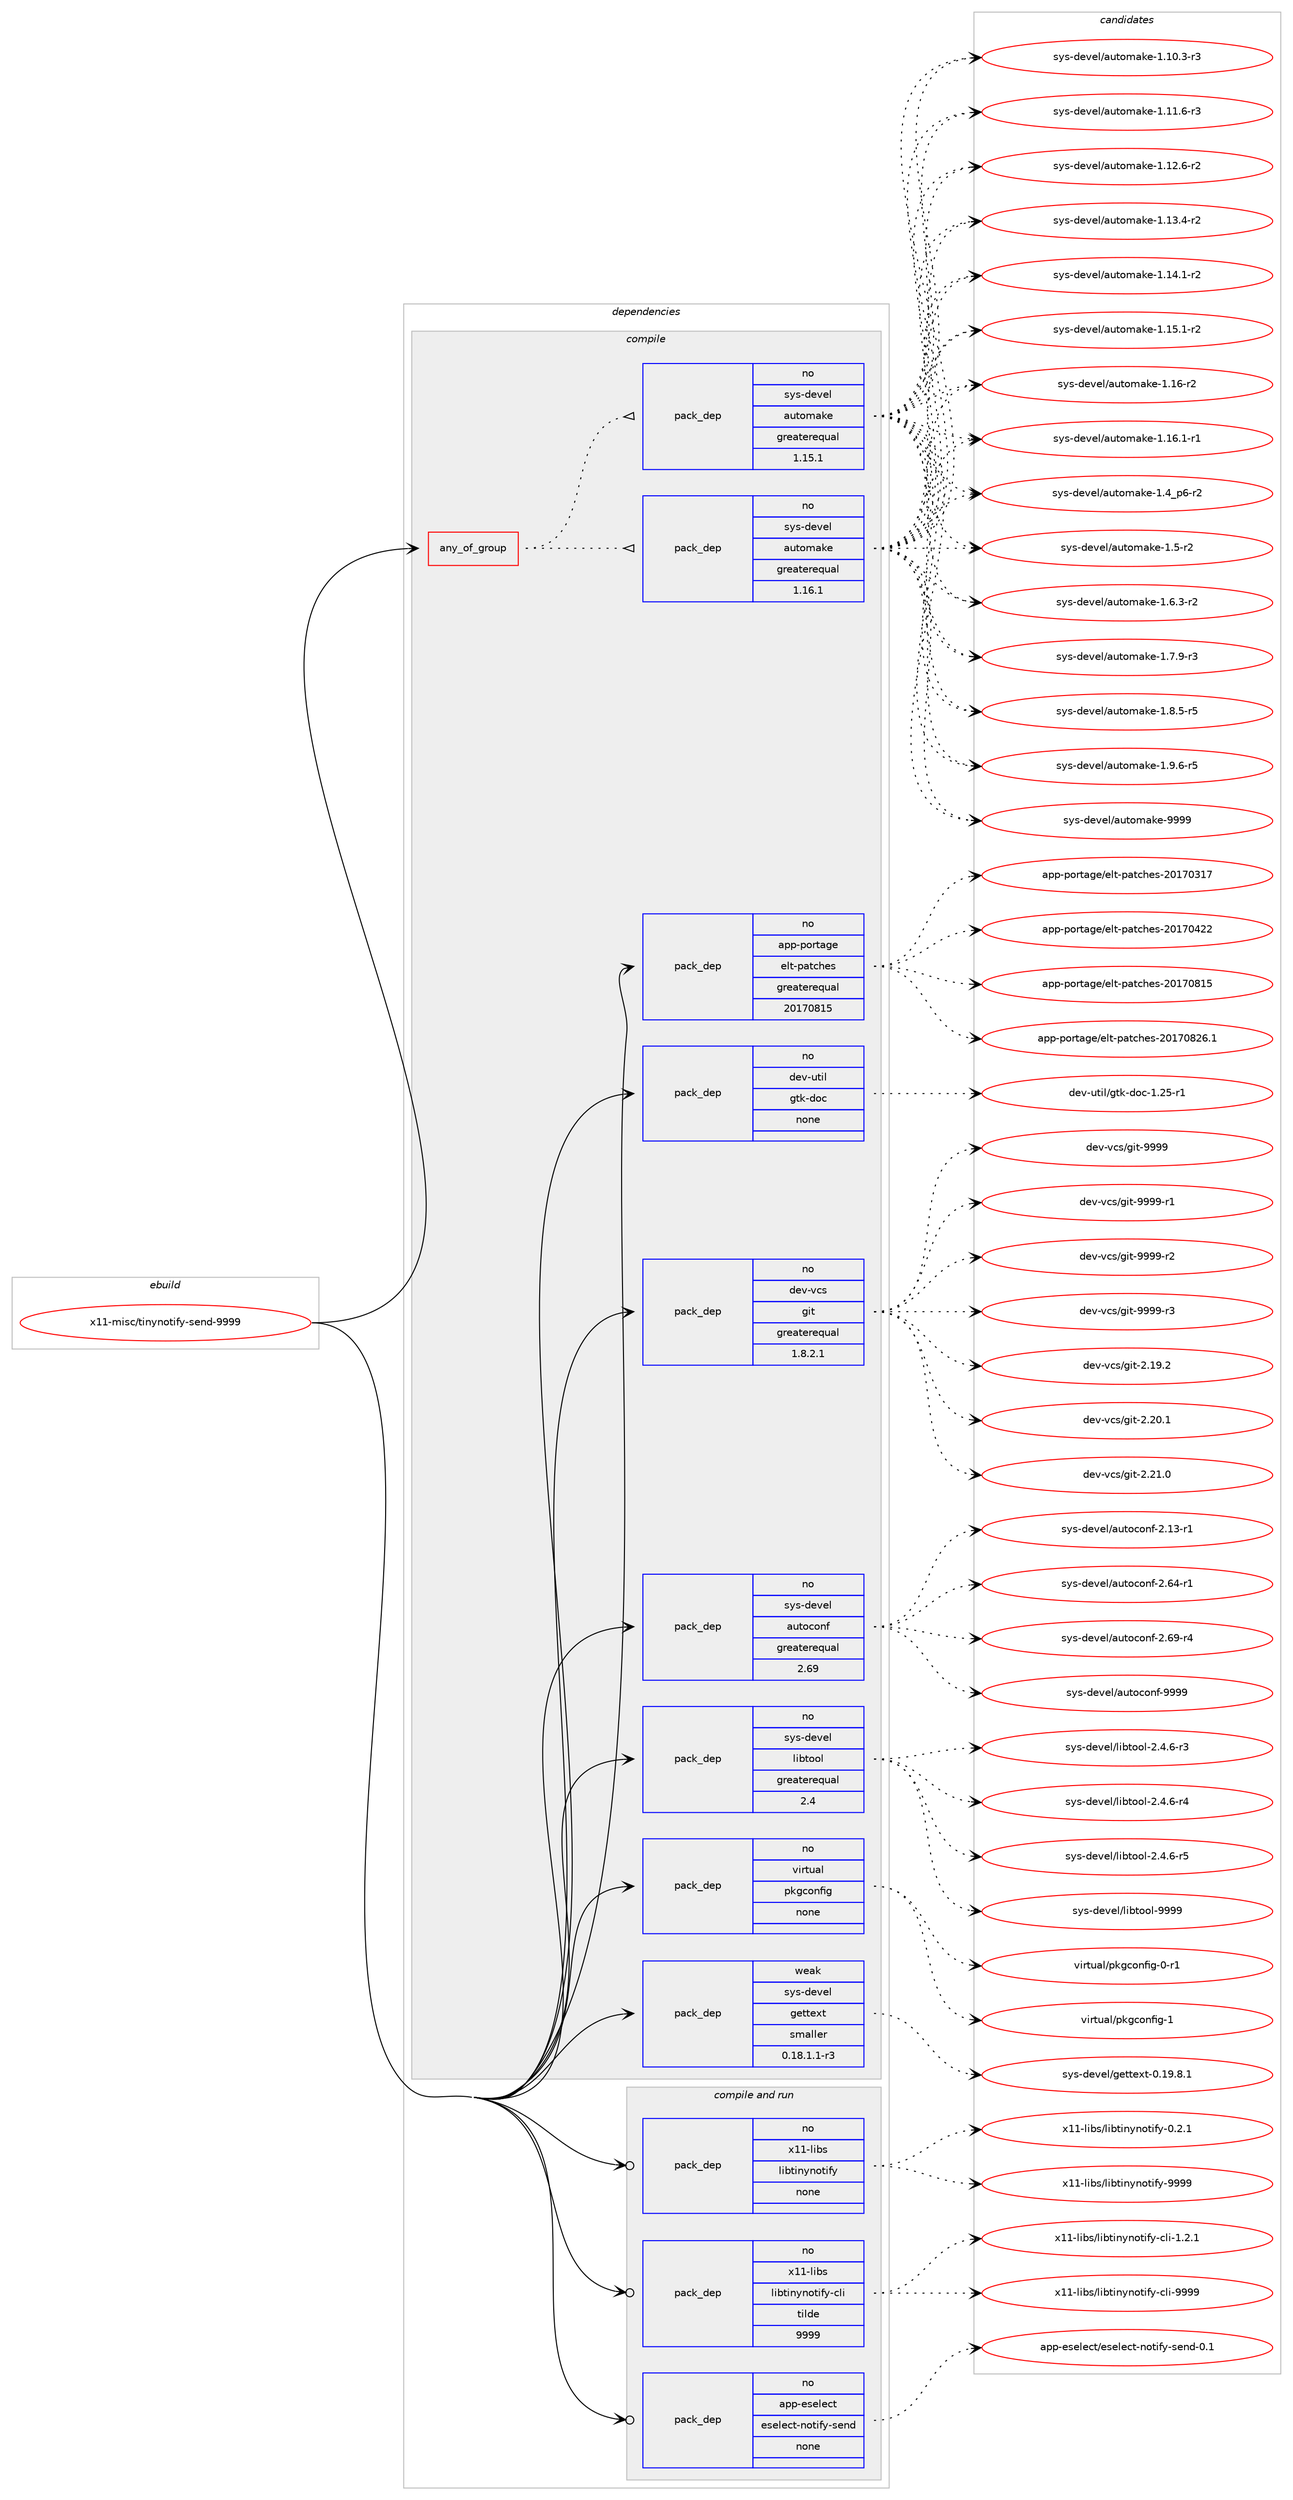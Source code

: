 digraph prolog {

# *************
# Graph options
# *************

newrank=true;
concentrate=true;
compound=true;
graph [rankdir=LR,fontname=Helvetica,fontsize=10,ranksep=1.5];#, ranksep=2.5, nodesep=0.2];
edge  [arrowhead=vee];
node  [fontname=Helvetica,fontsize=10];

# **********
# The ebuild
# **********

subgraph cluster_leftcol {
color=gray;
rank=same;
label=<<i>ebuild</i>>;
id [label="x11-misc/tinynotify-send-9999", color=red, width=4, href="../x11-misc/tinynotify-send-9999.svg"];
}

# ****************
# The dependencies
# ****************

subgraph cluster_midcol {
color=gray;
label=<<i>dependencies</i>>;
subgraph cluster_compile {
fillcolor="#eeeeee";
style=filled;
label=<<i>compile</i>>;
subgraph any28715 {
dependency1764910 [label=<<TABLE BORDER="0" CELLBORDER="1" CELLSPACING="0" CELLPADDING="4"><TR><TD CELLPADDING="10">any_of_group</TD></TR></TABLE>>, shape=none, color=red];subgraph pack1268472 {
dependency1764911 [label=<<TABLE BORDER="0" CELLBORDER="1" CELLSPACING="0" CELLPADDING="4" WIDTH="220"><TR><TD ROWSPAN="6" CELLPADDING="30">pack_dep</TD></TR><TR><TD WIDTH="110">no</TD></TR><TR><TD>sys-devel</TD></TR><TR><TD>automake</TD></TR><TR><TD>greaterequal</TD></TR><TR><TD>1.16.1</TD></TR></TABLE>>, shape=none, color=blue];
}
dependency1764910:e -> dependency1764911:w [weight=20,style="dotted",arrowhead="oinv"];
subgraph pack1268473 {
dependency1764912 [label=<<TABLE BORDER="0" CELLBORDER="1" CELLSPACING="0" CELLPADDING="4" WIDTH="220"><TR><TD ROWSPAN="6" CELLPADDING="30">pack_dep</TD></TR><TR><TD WIDTH="110">no</TD></TR><TR><TD>sys-devel</TD></TR><TR><TD>automake</TD></TR><TR><TD>greaterequal</TD></TR><TR><TD>1.15.1</TD></TR></TABLE>>, shape=none, color=blue];
}
dependency1764910:e -> dependency1764912:w [weight=20,style="dotted",arrowhead="oinv"];
}
id:e -> dependency1764910:w [weight=20,style="solid",arrowhead="vee"];
subgraph pack1268474 {
dependency1764913 [label=<<TABLE BORDER="0" CELLBORDER="1" CELLSPACING="0" CELLPADDING="4" WIDTH="220"><TR><TD ROWSPAN="6" CELLPADDING="30">pack_dep</TD></TR><TR><TD WIDTH="110">no</TD></TR><TR><TD>app-portage</TD></TR><TR><TD>elt-patches</TD></TR><TR><TD>greaterequal</TD></TR><TR><TD>20170815</TD></TR></TABLE>>, shape=none, color=blue];
}
id:e -> dependency1764913:w [weight=20,style="solid",arrowhead="vee"];
subgraph pack1268475 {
dependency1764914 [label=<<TABLE BORDER="0" CELLBORDER="1" CELLSPACING="0" CELLPADDING="4" WIDTH="220"><TR><TD ROWSPAN="6" CELLPADDING="30">pack_dep</TD></TR><TR><TD WIDTH="110">no</TD></TR><TR><TD>dev-util</TD></TR><TR><TD>gtk-doc</TD></TR><TR><TD>none</TD></TR><TR><TD></TD></TR></TABLE>>, shape=none, color=blue];
}
id:e -> dependency1764914:w [weight=20,style="solid",arrowhead="vee"];
subgraph pack1268476 {
dependency1764915 [label=<<TABLE BORDER="0" CELLBORDER="1" CELLSPACING="0" CELLPADDING="4" WIDTH="220"><TR><TD ROWSPAN="6" CELLPADDING="30">pack_dep</TD></TR><TR><TD WIDTH="110">no</TD></TR><TR><TD>dev-vcs</TD></TR><TR><TD>git</TD></TR><TR><TD>greaterequal</TD></TR><TR><TD>1.8.2.1</TD></TR></TABLE>>, shape=none, color=blue];
}
id:e -> dependency1764915:w [weight=20,style="solid",arrowhead="vee"];
subgraph pack1268477 {
dependency1764916 [label=<<TABLE BORDER="0" CELLBORDER="1" CELLSPACING="0" CELLPADDING="4" WIDTH="220"><TR><TD ROWSPAN="6" CELLPADDING="30">pack_dep</TD></TR><TR><TD WIDTH="110">no</TD></TR><TR><TD>sys-devel</TD></TR><TR><TD>autoconf</TD></TR><TR><TD>greaterequal</TD></TR><TR><TD>2.69</TD></TR></TABLE>>, shape=none, color=blue];
}
id:e -> dependency1764916:w [weight=20,style="solid",arrowhead="vee"];
subgraph pack1268478 {
dependency1764917 [label=<<TABLE BORDER="0" CELLBORDER="1" CELLSPACING="0" CELLPADDING="4" WIDTH="220"><TR><TD ROWSPAN="6" CELLPADDING="30">pack_dep</TD></TR><TR><TD WIDTH="110">no</TD></TR><TR><TD>sys-devel</TD></TR><TR><TD>libtool</TD></TR><TR><TD>greaterequal</TD></TR><TR><TD>2.4</TD></TR></TABLE>>, shape=none, color=blue];
}
id:e -> dependency1764917:w [weight=20,style="solid",arrowhead="vee"];
subgraph pack1268479 {
dependency1764918 [label=<<TABLE BORDER="0" CELLBORDER="1" CELLSPACING="0" CELLPADDING="4" WIDTH="220"><TR><TD ROWSPAN="6" CELLPADDING="30">pack_dep</TD></TR><TR><TD WIDTH="110">no</TD></TR><TR><TD>virtual</TD></TR><TR><TD>pkgconfig</TD></TR><TR><TD>none</TD></TR><TR><TD></TD></TR></TABLE>>, shape=none, color=blue];
}
id:e -> dependency1764918:w [weight=20,style="solid",arrowhead="vee"];
subgraph pack1268480 {
dependency1764919 [label=<<TABLE BORDER="0" CELLBORDER="1" CELLSPACING="0" CELLPADDING="4" WIDTH="220"><TR><TD ROWSPAN="6" CELLPADDING="30">pack_dep</TD></TR><TR><TD WIDTH="110">weak</TD></TR><TR><TD>sys-devel</TD></TR><TR><TD>gettext</TD></TR><TR><TD>smaller</TD></TR><TR><TD>0.18.1.1-r3</TD></TR></TABLE>>, shape=none, color=blue];
}
id:e -> dependency1764919:w [weight=20,style="solid",arrowhead="vee"];
}
subgraph cluster_compileandrun {
fillcolor="#eeeeee";
style=filled;
label=<<i>compile and run</i>>;
subgraph pack1268481 {
dependency1764920 [label=<<TABLE BORDER="0" CELLBORDER="1" CELLSPACING="0" CELLPADDING="4" WIDTH="220"><TR><TD ROWSPAN="6" CELLPADDING="30">pack_dep</TD></TR><TR><TD WIDTH="110">no</TD></TR><TR><TD>app-eselect</TD></TR><TR><TD>eselect-notify-send</TD></TR><TR><TD>none</TD></TR><TR><TD></TD></TR></TABLE>>, shape=none, color=blue];
}
id:e -> dependency1764920:w [weight=20,style="solid",arrowhead="odotvee"];
subgraph pack1268482 {
dependency1764921 [label=<<TABLE BORDER="0" CELLBORDER="1" CELLSPACING="0" CELLPADDING="4" WIDTH="220"><TR><TD ROWSPAN="6" CELLPADDING="30">pack_dep</TD></TR><TR><TD WIDTH="110">no</TD></TR><TR><TD>x11-libs</TD></TR><TR><TD>libtinynotify</TD></TR><TR><TD>none</TD></TR><TR><TD></TD></TR></TABLE>>, shape=none, color=blue];
}
id:e -> dependency1764921:w [weight=20,style="solid",arrowhead="odotvee"];
subgraph pack1268483 {
dependency1764922 [label=<<TABLE BORDER="0" CELLBORDER="1" CELLSPACING="0" CELLPADDING="4" WIDTH="220"><TR><TD ROWSPAN="6" CELLPADDING="30">pack_dep</TD></TR><TR><TD WIDTH="110">no</TD></TR><TR><TD>x11-libs</TD></TR><TR><TD>libtinynotify-cli</TD></TR><TR><TD>tilde</TD></TR><TR><TD>9999</TD></TR></TABLE>>, shape=none, color=blue];
}
id:e -> dependency1764922:w [weight=20,style="solid",arrowhead="odotvee"];
}
subgraph cluster_run {
fillcolor="#eeeeee";
style=filled;
label=<<i>run</i>>;
}
}

# **************
# The candidates
# **************

subgraph cluster_choices {
rank=same;
color=gray;
label=<<i>candidates</i>>;

subgraph choice1268472 {
color=black;
nodesep=1;
choice11512111545100101118101108479711711611110997107101454946494846514511451 [label="sys-devel/automake-1.10.3-r3", color=red, width=4,href="../sys-devel/automake-1.10.3-r3.svg"];
choice11512111545100101118101108479711711611110997107101454946494946544511451 [label="sys-devel/automake-1.11.6-r3", color=red, width=4,href="../sys-devel/automake-1.11.6-r3.svg"];
choice11512111545100101118101108479711711611110997107101454946495046544511450 [label="sys-devel/automake-1.12.6-r2", color=red, width=4,href="../sys-devel/automake-1.12.6-r2.svg"];
choice11512111545100101118101108479711711611110997107101454946495146524511450 [label="sys-devel/automake-1.13.4-r2", color=red, width=4,href="../sys-devel/automake-1.13.4-r2.svg"];
choice11512111545100101118101108479711711611110997107101454946495246494511450 [label="sys-devel/automake-1.14.1-r2", color=red, width=4,href="../sys-devel/automake-1.14.1-r2.svg"];
choice11512111545100101118101108479711711611110997107101454946495346494511450 [label="sys-devel/automake-1.15.1-r2", color=red, width=4,href="../sys-devel/automake-1.15.1-r2.svg"];
choice1151211154510010111810110847971171161111099710710145494649544511450 [label="sys-devel/automake-1.16-r2", color=red, width=4,href="../sys-devel/automake-1.16-r2.svg"];
choice11512111545100101118101108479711711611110997107101454946495446494511449 [label="sys-devel/automake-1.16.1-r1", color=red, width=4,href="../sys-devel/automake-1.16.1-r1.svg"];
choice115121115451001011181011084797117116111109971071014549465295112544511450 [label="sys-devel/automake-1.4_p6-r2", color=red, width=4,href="../sys-devel/automake-1.4_p6-r2.svg"];
choice11512111545100101118101108479711711611110997107101454946534511450 [label="sys-devel/automake-1.5-r2", color=red, width=4,href="../sys-devel/automake-1.5-r2.svg"];
choice115121115451001011181011084797117116111109971071014549465446514511450 [label="sys-devel/automake-1.6.3-r2", color=red, width=4,href="../sys-devel/automake-1.6.3-r2.svg"];
choice115121115451001011181011084797117116111109971071014549465546574511451 [label="sys-devel/automake-1.7.9-r3", color=red, width=4,href="../sys-devel/automake-1.7.9-r3.svg"];
choice115121115451001011181011084797117116111109971071014549465646534511453 [label="sys-devel/automake-1.8.5-r5", color=red, width=4,href="../sys-devel/automake-1.8.5-r5.svg"];
choice115121115451001011181011084797117116111109971071014549465746544511453 [label="sys-devel/automake-1.9.6-r5", color=red, width=4,href="../sys-devel/automake-1.9.6-r5.svg"];
choice115121115451001011181011084797117116111109971071014557575757 [label="sys-devel/automake-9999", color=red, width=4,href="../sys-devel/automake-9999.svg"];
dependency1764911:e -> choice11512111545100101118101108479711711611110997107101454946494846514511451:w [style=dotted,weight="100"];
dependency1764911:e -> choice11512111545100101118101108479711711611110997107101454946494946544511451:w [style=dotted,weight="100"];
dependency1764911:e -> choice11512111545100101118101108479711711611110997107101454946495046544511450:w [style=dotted,weight="100"];
dependency1764911:e -> choice11512111545100101118101108479711711611110997107101454946495146524511450:w [style=dotted,weight="100"];
dependency1764911:e -> choice11512111545100101118101108479711711611110997107101454946495246494511450:w [style=dotted,weight="100"];
dependency1764911:e -> choice11512111545100101118101108479711711611110997107101454946495346494511450:w [style=dotted,weight="100"];
dependency1764911:e -> choice1151211154510010111810110847971171161111099710710145494649544511450:w [style=dotted,weight="100"];
dependency1764911:e -> choice11512111545100101118101108479711711611110997107101454946495446494511449:w [style=dotted,weight="100"];
dependency1764911:e -> choice115121115451001011181011084797117116111109971071014549465295112544511450:w [style=dotted,weight="100"];
dependency1764911:e -> choice11512111545100101118101108479711711611110997107101454946534511450:w [style=dotted,weight="100"];
dependency1764911:e -> choice115121115451001011181011084797117116111109971071014549465446514511450:w [style=dotted,weight="100"];
dependency1764911:e -> choice115121115451001011181011084797117116111109971071014549465546574511451:w [style=dotted,weight="100"];
dependency1764911:e -> choice115121115451001011181011084797117116111109971071014549465646534511453:w [style=dotted,weight="100"];
dependency1764911:e -> choice115121115451001011181011084797117116111109971071014549465746544511453:w [style=dotted,weight="100"];
dependency1764911:e -> choice115121115451001011181011084797117116111109971071014557575757:w [style=dotted,weight="100"];
}
subgraph choice1268473 {
color=black;
nodesep=1;
choice11512111545100101118101108479711711611110997107101454946494846514511451 [label="sys-devel/automake-1.10.3-r3", color=red, width=4,href="../sys-devel/automake-1.10.3-r3.svg"];
choice11512111545100101118101108479711711611110997107101454946494946544511451 [label="sys-devel/automake-1.11.6-r3", color=red, width=4,href="../sys-devel/automake-1.11.6-r3.svg"];
choice11512111545100101118101108479711711611110997107101454946495046544511450 [label="sys-devel/automake-1.12.6-r2", color=red, width=4,href="../sys-devel/automake-1.12.6-r2.svg"];
choice11512111545100101118101108479711711611110997107101454946495146524511450 [label="sys-devel/automake-1.13.4-r2", color=red, width=4,href="../sys-devel/automake-1.13.4-r2.svg"];
choice11512111545100101118101108479711711611110997107101454946495246494511450 [label="sys-devel/automake-1.14.1-r2", color=red, width=4,href="../sys-devel/automake-1.14.1-r2.svg"];
choice11512111545100101118101108479711711611110997107101454946495346494511450 [label="sys-devel/automake-1.15.1-r2", color=red, width=4,href="../sys-devel/automake-1.15.1-r2.svg"];
choice1151211154510010111810110847971171161111099710710145494649544511450 [label="sys-devel/automake-1.16-r2", color=red, width=4,href="../sys-devel/automake-1.16-r2.svg"];
choice11512111545100101118101108479711711611110997107101454946495446494511449 [label="sys-devel/automake-1.16.1-r1", color=red, width=4,href="../sys-devel/automake-1.16.1-r1.svg"];
choice115121115451001011181011084797117116111109971071014549465295112544511450 [label="sys-devel/automake-1.4_p6-r2", color=red, width=4,href="../sys-devel/automake-1.4_p6-r2.svg"];
choice11512111545100101118101108479711711611110997107101454946534511450 [label="sys-devel/automake-1.5-r2", color=red, width=4,href="../sys-devel/automake-1.5-r2.svg"];
choice115121115451001011181011084797117116111109971071014549465446514511450 [label="sys-devel/automake-1.6.3-r2", color=red, width=4,href="../sys-devel/automake-1.6.3-r2.svg"];
choice115121115451001011181011084797117116111109971071014549465546574511451 [label="sys-devel/automake-1.7.9-r3", color=red, width=4,href="../sys-devel/automake-1.7.9-r3.svg"];
choice115121115451001011181011084797117116111109971071014549465646534511453 [label="sys-devel/automake-1.8.5-r5", color=red, width=4,href="../sys-devel/automake-1.8.5-r5.svg"];
choice115121115451001011181011084797117116111109971071014549465746544511453 [label="sys-devel/automake-1.9.6-r5", color=red, width=4,href="../sys-devel/automake-1.9.6-r5.svg"];
choice115121115451001011181011084797117116111109971071014557575757 [label="sys-devel/automake-9999", color=red, width=4,href="../sys-devel/automake-9999.svg"];
dependency1764912:e -> choice11512111545100101118101108479711711611110997107101454946494846514511451:w [style=dotted,weight="100"];
dependency1764912:e -> choice11512111545100101118101108479711711611110997107101454946494946544511451:w [style=dotted,weight="100"];
dependency1764912:e -> choice11512111545100101118101108479711711611110997107101454946495046544511450:w [style=dotted,weight="100"];
dependency1764912:e -> choice11512111545100101118101108479711711611110997107101454946495146524511450:w [style=dotted,weight="100"];
dependency1764912:e -> choice11512111545100101118101108479711711611110997107101454946495246494511450:w [style=dotted,weight="100"];
dependency1764912:e -> choice11512111545100101118101108479711711611110997107101454946495346494511450:w [style=dotted,weight="100"];
dependency1764912:e -> choice1151211154510010111810110847971171161111099710710145494649544511450:w [style=dotted,weight="100"];
dependency1764912:e -> choice11512111545100101118101108479711711611110997107101454946495446494511449:w [style=dotted,weight="100"];
dependency1764912:e -> choice115121115451001011181011084797117116111109971071014549465295112544511450:w [style=dotted,weight="100"];
dependency1764912:e -> choice11512111545100101118101108479711711611110997107101454946534511450:w [style=dotted,weight="100"];
dependency1764912:e -> choice115121115451001011181011084797117116111109971071014549465446514511450:w [style=dotted,weight="100"];
dependency1764912:e -> choice115121115451001011181011084797117116111109971071014549465546574511451:w [style=dotted,weight="100"];
dependency1764912:e -> choice115121115451001011181011084797117116111109971071014549465646534511453:w [style=dotted,weight="100"];
dependency1764912:e -> choice115121115451001011181011084797117116111109971071014549465746544511453:w [style=dotted,weight="100"];
dependency1764912:e -> choice115121115451001011181011084797117116111109971071014557575757:w [style=dotted,weight="100"];
}
subgraph choice1268474 {
color=black;
nodesep=1;
choice97112112451121111141169710310147101108116451129711699104101115455048495548514955 [label="app-portage/elt-patches-20170317", color=red, width=4,href="../app-portage/elt-patches-20170317.svg"];
choice97112112451121111141169710310147101108116451129711699104101115455048495548525050 [label="app-portage/elt-patches-20170422", color=red, width=4,href="../app-portage/elt-patches-20170422.svg"];
choice97112112451121111141169710310147101108116451129711699104101115455048495548564953 [label="app-portage/elt-patches-20170815", color=red, width=4,href="../app-portage/elt-patches-20170815.svg"];
choice971121124511211111411697103101471011081164511297116991041011154550484955485650544649 [label="app-portage/elt-patches-20170826.1", color=red, width=4,href="../app-portage/elt-patches-20170826.1.svg"];
dependency1764913:e -> choice97112112451121111141169710310147101108116451129711699104101115455048495548514955:w [style=dotted,weight="100"];
dependency1764913:e -> choice97112112451121111141169710310147101108116451129711699104101115455048495548525050:w [style=dotted,weight="100"];
dependency1764913:e -> choice97112112451121111141169710310147101108116451129711699104101115455048495548564953:w [style=dotted,weight="100"];
dependency1764913:e -> choice971121124511211111411697103101471011081164511297116991041011154550484955485650544649:w [style=dotted,weight="100"];
}
subgraph choice1268475 {
color=black;
nodesep=1;
choice1001011184511711610510847103116107451001119945494650534511449 [label="dev-util/gtk-doc-1.25-r1", color=red, width=4,href="../dev-util/gtk-doc-1.25-r1.svg"];
dependency1764914:e -> choice1001011184511711610510847103116107451001119945494650534511449:w [style=dotted,weight="100"];
}
subgraph choice1268476 {
color=black;
nodesep=1;
choice10010111845118991154710310511645504649574650 [label="dev-vcs/git-2.19.2", color=red, width=4,href="../dev-vcs/git-2.19.2.svg"];
choice10010111845118991154710310511645504650484649 [label="dev-vcs/git-2.20.1", color=red, width=4,href="../dev-vcs/git-2.20.1.svg"];
choice10010111845118991154710310511645504650494648 [label="dev-vcs/git-2.21.0", color=red, width=4,href="../dev-vcs/git-2.21.0.svg"];
choice1001011184511899115471031051164557575757 [label="dev-vcs/git-9999", color=red, width=4,href="../dev-vcs/git-9999.svg"];
choice10010111845118991154710310511645575757574511449 [label="dev-vcs/git-9999-r1", color=red, width=4,href="../dev-vcs/git-9999-r1.svg"];
choice10010111845118991154710310511645575757574511450 [label="dev-vcs/git-9999-r2", color=red, width=4,href="../dev-vcs/git-9999-r2.svg"];
choice10010111845118991154710310511645575757574511451 [label="dev-vcs/git-9999-r3", color=red, width=4,href="../dev-vcs/git-9999-r3.svg"];
dependency1764915:e -> choice10010111845118991154710310511645504649574650:w [style=dotted,weight="100"];
dependency1764915:e -> choice10010111845118991154710310511645504650484649:w [style=dotted,weight="100"];
dependency1764915:e -> choice10010111845118991154710310511645504650494648:w [style=dotted,weight="100"];
dependency1764915:e -> choice1001011184511899115471031051164557575757:w [style=dotted,weight="100"];
dependency1764915:e -> choice10010111845118991154710310511645575757574511449:w [style=dotted,weight="100"];
dependency1764915:e -> choice10010111845118991154710310511645575757574511450:w [style=dotted,weight="100"];
dependency1764915:e -> choice10010111845118991154710310511645575757574511451:w [style=dotted,weight="100"];
}
subgraph choice1268477 {
color=black;
nodesep=1;
choice1151211154510010111810110847971171161119911111010245504649514511449 [label="sys-devel/autoconf-2.13-r1", color=red, width=4,href="../sys-devel/autoconf-2.13-r1.svg"];
choice1151211154510010111810110847971171161119911111010245504654524511449 [label="sys-devel/autoconf-2.64-r1", color=red, width=4,href="../sys-devel/autoconf-2.64-r1.svg"];
choice1151211154510010111810110847971171161119911111010245504654574511452 [label="sys-devel/autoconf-2.69-r4", color=red, width=4,href="../sys-devel/autoconf-2.69-r4.svg"];
choice115121115451001011181011084797117116111991111101024557575757 [label="sys-devel/autoconf-9999", color=red, width=4,href="../sys-devel/autoconf-9999.svg"];
dependency1764916:e -> choice1151211154510010111810110847971171161119911111010245504649514511449:w [style=dotted,weight="100"];
dependency1764916:e -> choice1151211154510010111810110847971171161119911111010245504654524511449:w [style=dotted,weight="100"];
dependency1764916:e -> choice1151211154510010111810110847971171161119911111010245504654574511452:w [style=dotted,weight="100"];
dependency1764916:e -> choice115121115451001011181011084797117116111991111101024557575757:w [style=dotted,weight="100"];
}
subgraph choice1268478 {
color=black;
nodesep=1;
choice1151211154510010111810110847108105981161111111084550465246544511451 [label="sys-devel/libtool-2.4.6-r3", color=red, width=4,href="../sys-devel/libtool-2.4.6-r3.svg"];
choice1151211154510010111810110847108105981161111111084550465246544511452 [label="sys-devel/libtool-2.4.6-r4", color=red, width=4,href="../sys-devel/libtool-2.4.6-r4.svg"];
choice1151211154510010111810110847108105981161111111084550465246544511453 [label="sys-devel/libtool-2.4.6-r5", color=red, width=4,href="../sys-devel/libtool-2.4.6-r5.svg"];
choice1151211154510010111810110847108105981161111111084557575757 [label="sys-devel/libtool-9999", color=red, width=4,href="../sys-devel/libtool-9999.svg"];
dependency1764917:e -> choice1151211154510010111810110847108105981161111111084550465246544511451:w [style=dotted,weight="100"];
dependency1764917:e -> choice1151211154510010111810110847108105981161111111084550465246544511452:w [style=dotted,weight="100"];
dependency1764917:e -> choice1151211154510010111810110847108105981161111111084550465246544511453:w [style=dotted,weight="100"];
dependency1764917:e -> choice1151211154510010111810110847108105981161111111084557575757:w [style=dotted,weight="100"];
}
subgraph choice1268479 {
color=black;
nodesep=1;
choice11810511411611797108471121071039911111010210510345484511449 [label="virtual/pkgconfig-0-r1", color=red, width=4,href="../virtual/pkgconfig-0-r1.svg"];
choice1181051141161179710847112107103991111101021051034549 [label="virtual/pkgconfig-1", color=red, width=4,href="../virtual/pkgconfig-1.svg"];
dependency1764918:e -> choice11810511411611797108471121071039911111010210510345484511449:w [style=dotted,weight="100"];
dependency1764918:e -> choice1181051141161179710847112107103991111101021051034549:w [style=dotted,weight="100"];
}
subgraph choice1268480 {
color=black;
nodesep=1;
choice1151211154510010111810110847103101116116101120116454846495746564649 [label="sys-devel/gettext-0.19.8.1", color=red, width=4,href="../sys-devel/gettext-0.19.8.1.svg"];
dependency1764919:e -> choice1151211154510010111810110847103101116116101120116454846495746564649:w [style=dotted,weight="100"];
}
subgraph choice1268481 {
color=black;
nodesep=1;
choice9711211245101115101108101991164710111510110810199116451101111161051021214511510111010045484649 [label="app-eselect/eselect-notify-send-0.1", color=red, width=4,href="../app-eselect/eselect-notify-send-0.1.svg"];
dependency1764920:e -> choice9711211245101115101108101991164710111510110810199116451101111161051021214511510111010045484649:w [style=dotted,weight="100"];
}
subgraph choice1268482 {
color=black;
nodesep=1;
choice120494945108105981154710810598116105110121110111116105102121454846504649 [label="x11-libs/libtinynotify-0.2.1", color=red, width=4,href="../x11-libs/libtinynotify-0.2.1.svg"];
choice1204949451081059811547108105981161051101211101111161051021214557575757 [label="x11-libs/libtinynotify-9999", color=red, width=4,href="../x11-libs/libtinynotify-9999.svg"];
dependency1764921:e -> choice120494945108105981154710810598116105110121110111116105102121454846504649:w [style=dotted,weight="100"];
dependency1764921:e -> choice1204949451081059811547108105981161051101211101111161051021214557575757:w [style=dotted,weight="100"];
}
subgraph choice1268483 {
color=black;
nodesep=1;
choice1204949451081059811547108105981161051101211101111161051021214599108105454946504649 [label="x11-libs/libtinynotify-cli-1.2.1", color=red, width=4,href="../x11-libs/libtinynotify-cli-1.2.1.svg"];
choice12049494510810598115471081059811610511012111011111610510212145991081054557575757 [label="x11-libs/libtinynotify-cli-9999", color=red, width=4,href="../x11-libs/libtinynotify-cli-9999.svg"];
dependency1764922:e -> choice1204949451081059811547108105981161051101211101111161051021214599108105454946504649:w [style=dotted,weight="100"];
dependency1764922:e -> choice12049494510810598115471081059811610511012111011111610510212145991081054557575757:w [style=dotted,weight="100"];
}
}

}
